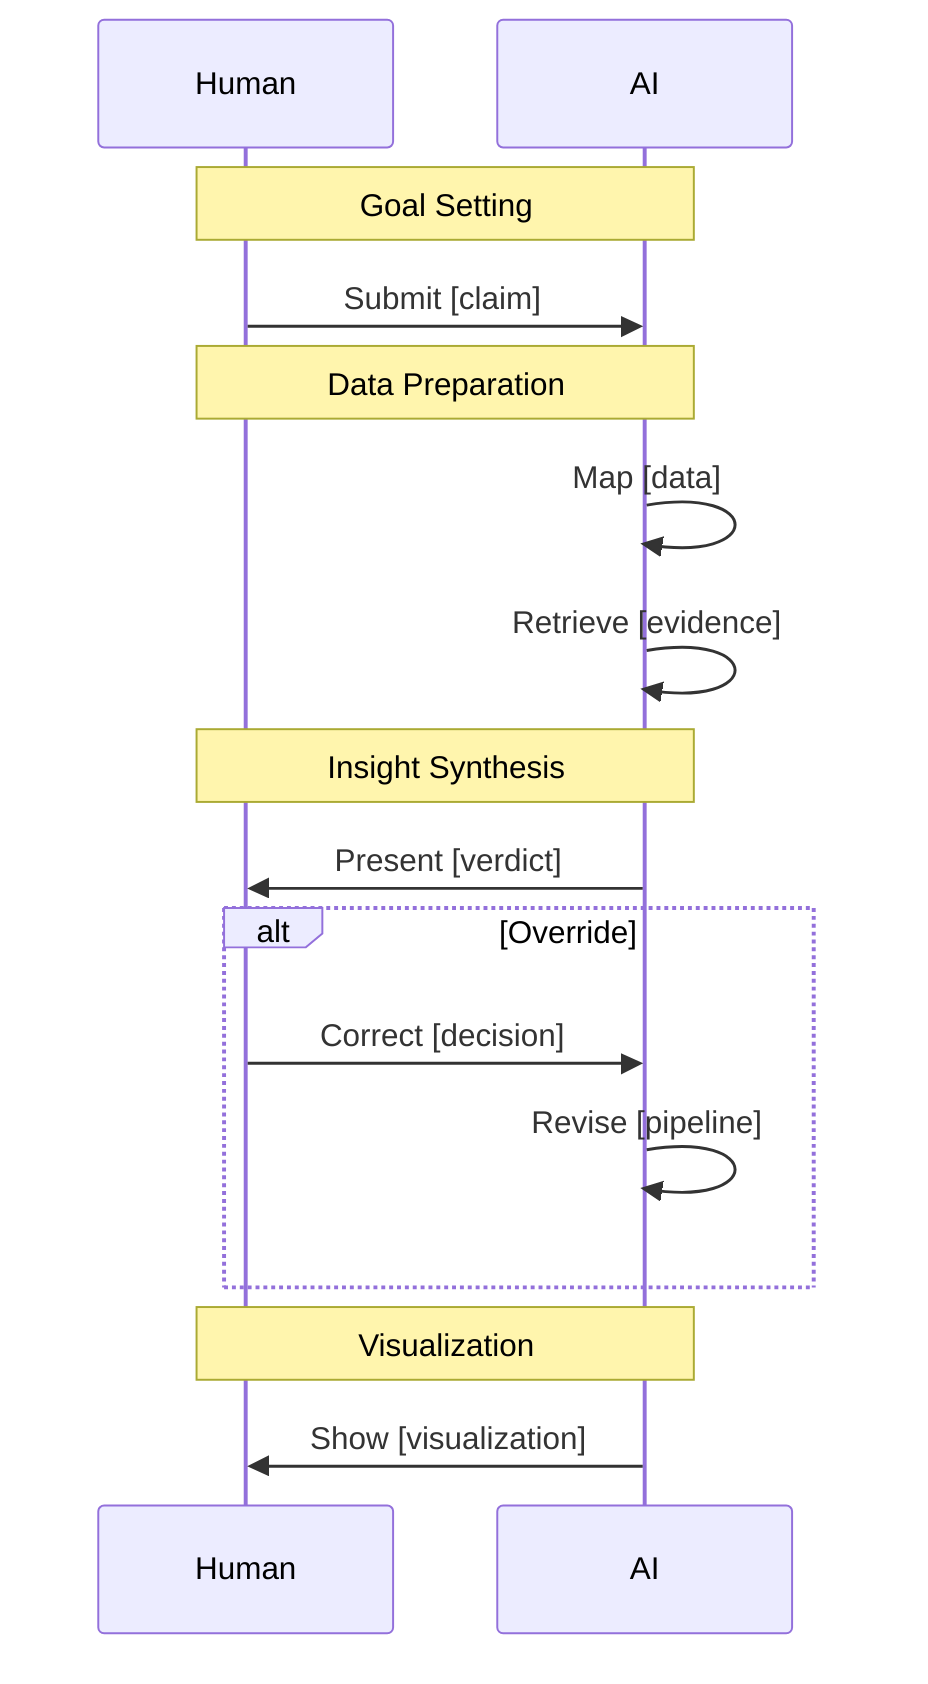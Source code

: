 sequenceDiagram
    participant H as Human
    participant A as AI

    note over H,A: Goal Setting
    H ->> A: Submit [claim]

    note over H,A: Data Preparation
    A ->> A: Map [data]
    A ->> A: Retrieve [evidence]

    note over H,A: Insight Synthesis
    A ->> H: Present [verdict]
    alt Override
        H ->> A: Correct [decision]
        A ->> A: Revise [pipeline]
    end

    note over H,A: Visualization
    A ->> H: Show [visualization]